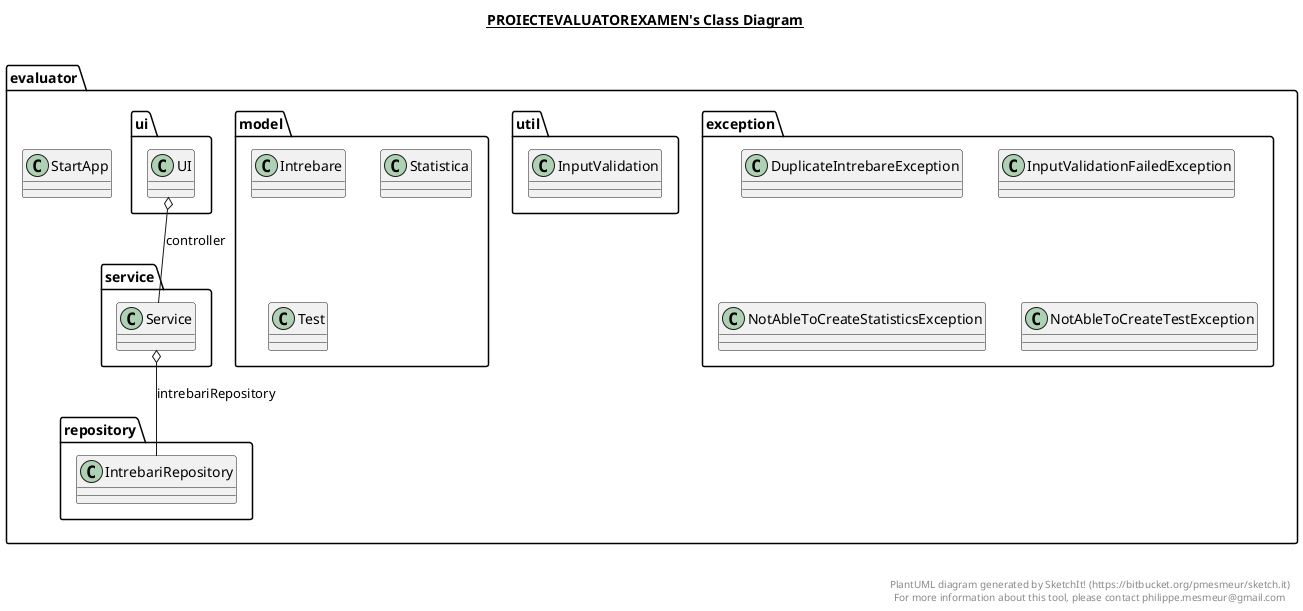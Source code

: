 @startuml

title __PROIECTEVALUATOREXAMEN's Class Diagram__\n

  package evaluator {
    package evaluator.exception {
      class DuplicateIntrebareException {
      }
    }
  }
  

  package evaluator {
    package evaluator.util {
      class InputValidation {
      }
    }
  }
  

  package evaluator {
    package evaluator.exception {
      class InputValidationFailedException {
      }
    }
  }
  

  package evaluator {
    package evaluator.model {
      class Intrebare {
      }
    }
  }
  

  package evaluator {
    package evaluator.repository {
      class IntrebariRepository {
      }
    }
  }
  

  package evaluator {
    package evaluator.exception {
      class NotAbleToCreateStatisticsException {
      }
    }
  }
  

  package evaluator {
    package evaluator.exception {
      class NotAbleToCreateTestException {
      }
    }
  }
  

  package evaluator {
    package evaluator.service {
      class Service {
      }
    }
  }
  

  package evaluator {
    class StartApp {
    }
  }
  

  package evaluator {
    package evaluator.model {
      class Statistica {
      }
    }
  }
  

  package evaluator {
    package evaluator.model {
      class Test {
      }
    }
  }
  

  package evaluator {
    package evaluator.ui {
      class UI {
      }
    }
  }
  

  Service o-- IntrebariRepository : intrebariRepository
  UI o-- Service : controller


right footer


PlantUML diagram generated by SketchIt! (https://bitbucket.org/pmesmeur/sketch.it)
For more information about this tool, please contact philippe.mesmeur@gmail.com
endfooter

@enduml
